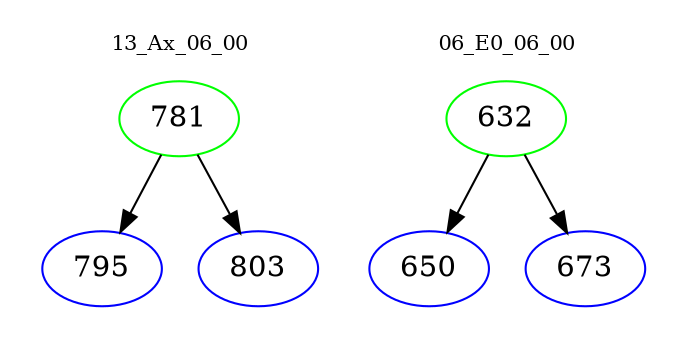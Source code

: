 digraph{
subgraph cluster_0 {
color = white
label = "13_Ax_06_00";
fontsize=10;
T0_781 [label="781", color="green"]
T0_781 -> T0_795 [color="black"]
T0_795 [label="795", color="blue"]
T0_781 -> T0_803 [color="black"]
T0_803 [label="803", color="blue"]
}
subgraph cluster_1 {
color = white
label = "06_E0_06_00";
fontsize=10;
T1_632 [label="632", color="green"]
T1_632 -> T1_650 [color="black"]
T1_650 [label="650", color="blue"]
T1_632 -> T1_673 [color="black"]
T1_673 [label="673", color="blue"]
}
}

